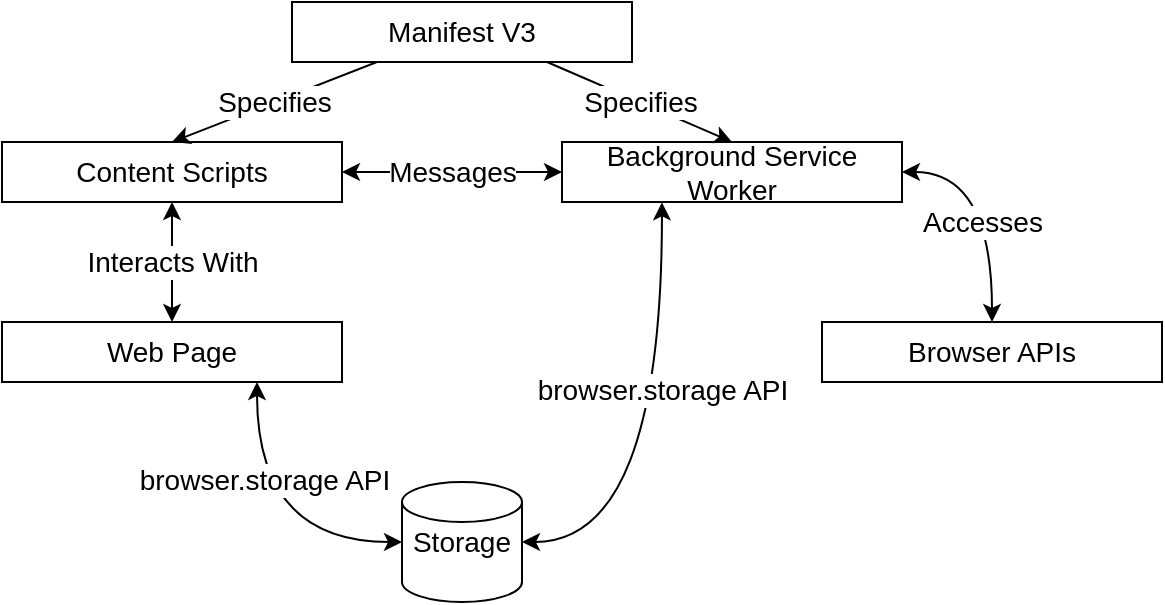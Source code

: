 <mxfile version="24.7.1" type="github">
  <diagram name="Page-1" id="TcUDtdWXRnOh6s9uPquo">
    <mxGraphModel dx="995" dy="664" grid="0" gridSize="10" guides="1" tooltips="1" connect="1" arrows="1" fold="1" page="1" pageScale="1" pageWidth="827" pageHeight="1169" math="0" shadow="0">
      <root>
        <mxCell id="0" />
        <mxCell id="1" parent="0" />
        <mxCell id="z6fCDGyONl_QuYl2OAWZ-1" value="Background Service Worker" style="rounded=0;whiteSpace=wrap;html=1;fontSize=14;" vertex="1" parent="1">
          <mxGeometry x="440" y="360" width="170" height="30" as="geometry" />
        </mxCell>
        <mxCell id="z6fCDGyONl_QuYl2OAWZ-2" value="Manifest V3" style="rounded=0;whiteSpace=wrap;html=1;fontSize=14;" vertex="1" parent="1">
          <mxGeometry x="305" y="290" width="170" height="30" as="geometry" />
        </mxCell>
        <mxCell id="z6fCDGyONl_QuYl2OAWZ-3" value="Content Scripts" style="rounded=0;whiteSpace=wrap;html=1;fontSize=14;" vertex="1" parent="1">
          <mxGeometry x="160" y="360" width="170" height="30" as="geometry" />
        </mxCell>
        <mxCell id="z6fCDGyONl_QuYl2OAWZ-4" value="Specifies" style="curved=1;endArrow=classic;html=1;rounded=0;exitX=0.25;exitY=1;exitDx=0;exitDy=0;entryX=0.5;entryY=0;entryDx=0;entryDy=0;fontSize=14;" edge="1" parent="1" source="z6fCDGyONl_QuYl2OAWZ-2" target="z6fCDGyONl_QuYl2OAWZ-3">
          <mxGeometry width="50" height="50" relative="1" as="geometry">
            <mxPoint x="390" y="440" as="sourcePoint" />
            <mxPoint x="440" y="390" as="targetPoint" />
            <Array as="points" />
          </mxGeometry>
        </mxCell>
        <mxCell id="z6fCDGyONl_QuYl2OAWZ-5" value="Specifies" style="curved=1;endArrow=classic;html=1;rounded=0;exitX=0.75;exitY=1;exitDx=0;exitDy=0;entryX=0.5;entryY=0;entryDx=0;entryDy=0;fontSize=14;" edge="1" parent="1" source="z6fCDGyONl_QuYl2OAWZ-2" target="z6fCDGyONl_QuYl2OAWZ-1">
          <mxGeometry width="50" height="50" relative="1" as="geometry">
            <mxPoint x="423" y="290" as="sourcePoint" />
            <mxPoint x="339" y="400" as="targetPoint" />
            <Array as="points" />
          </mxGeometry>
        </mxCell>
        <mxCell id="z6fCDGyONl_QuYl2OAWZ-8" value="Web Page" style="rounded=0;whiteSpace=wrap;html=1;fontSize=14;" vertex="1" parent="1">
          <mxGeometry x="160" y="450" width="170" height="30" as="geometry" />
        </mxCell>
        <mxCell id="z6fCDGyONl_QuYl2OAWZ-9" value="Interacts With" style="endArrow=classic;startArrow=classic;html=1;rounded=0;exitX=0.5;exitY=0;exitDx=0;exitDy=0;entryX=0.5;entryY=1;entryDx=0;entryDy=0;fontSize=14;" edge="1" parent="1" source="z6fCDGyONl_QuYl2OAWZ-8" target="z6fCDGyONl_QuYl2OAWZ-3">
          <mxGeometry width="50" height="50" relative="1" as="geometry">
            <mxPoint x="390" y="440" as="sourcePoint" />
            <mxPoint x="440" y="390" as="targetPoint" />
          </mxGeometry>
        </mxCell>
        <mxCell id="z6fCDGyONl_QuYl2OAWZ-10" value="Storage" style="strokeWidth=1;html=1;shape=mxgraph.flowchart.database;whiteSpace=wrap;fontSize=14;" vertex="1" parent="1">
          <mxGeometry x="360" y="530" width="60" height="60" as="geometry" />
        </mxCell>
        <mxCell id="z6fCDGyONl_QuYl2OAWZ-11" value="browser.storage API" style="endArrow=classic;startArrow=classic;html=1;rounded=0;exitX=0.75;exitY=1;exitDx=0;exitDy=0;entryX=0;entryY=0.5;entryDx=0;entryDy=0;entryPerimeter=0;edgeStyle=orthogonalEdgeStyle;curved=1;fontSize=14;" edge="1" parent="1" source="z6fCDGyONl_QuYl2OAWZ-8" target="z6fCDGyONl_QuYl2OAWZ-10">
          <mxGeometry x="-0.357" y="3" width="50" height="50" relative="1" as="geometry">
            <mxPoint x="390" y="440" as="sourcePoint" />
            <mxPoint x="440" y="390" as="targetPoint" />
            <mxPoint as="offset" />
          </mxGeometry>
        </mxCell>
        <mxCell id="z6fCDGyONl_QuYl2OAWZ-14" value="browser.storage API" style="endArrow=classic;startArrow=classic;html=1;rounded=0;exitX=0.294;exitY=1.006;exitDx=0;exitDy=0;entryX=1;entryY=0.5;entryDx=0;entryDy=0;entryPerimeter=0;flowAnimation=0;jumpStyle=none;curved=1;edgeStyle=orthogonalEdgeStyle;exitPerimeter=0;fontSize=14;" edge="1" parent="1" source="z6fCDGyONl_QuYl2OAWZ-1" target="z6fCDGyONl_QuYl2OAWZ-10">
          <mxGeometry x="-0.218" width="50" height="50" relative="1" as="geometry">
            <mxPoint x="530" y="495" as="sourcePoint" />
            <mxPoint x="573" y="585" as="targetPoint" />
            <Array as="points">
              <mxPoint x="490" y="560" />
            </Array>
            <mxPoint as="offset" />
          </mxGeometry>
        </mxCell>
        <mxCell id="z6fCDGyONl_QuYl2OAWZ-15" value="Messages" style="endArrow=classic;startArrow=classic;html=1;rounded=0;exitX=0;exitY=0.5;exitDx=0;exitDy=0;entryX=1;entryY=0.5;entryDx=0;entryDy=0;fontSize=14;" edge="1" parent="1" source="z6fCDGyONl_QuYl2OAWZ-1" target="z6fCDGyONl_QuYl2OAWZ-3">
          <mxGeometry width="50" height="50" relative="1" as="geometry">
            <mxPoint x="543" y="430" as="sourcePoint" />
            <mxPoint x="485" y="640" as="targetPoint" />
          </mxGeometry>
        </mxCell>
        <mxCell id="z6fCDGyONl_QuYl2OAWZ-16" value="Browser APIs" style="rounded=0;whiteSpace=wrap;html=1;fontSize=14;" vertex="1" parent="1">
          <mxGeometry x="570" y="450" width="170" height="30" as="geometry" />
        </mxCell>
        <mxCell id="z6fCDGyONl_QuYl2OAWZ-17" value="Accesses" style="endArrow=classic;startArrow=classic;html=1;rounded=0;exitX=1;exitY=0.5;exitDx=0;exitDy=0;entryX=0.5;entryY=0;entryDx=0;entryDy=0;edgeStyle=orthogonalEdgeStyle;curved=1;fontSize=14;" edge="1" parent="1" source="z6fCDGyONl_QuYl2OAWZ-1" target="z6fCDGyONl_QuYl2OAWZ-16">
          <mxGeometry x="0.167" y="-5" width="50" height="50" relative="1" as="geometry">
            <mxPoint x="390" y="440" as="sourcePoint" />
            <mxPoint x="440" y="390" as="targetPoint" />
            <Array as="points">
              <mxPoint x="655" y="375" />
            </Array>
            <mxPoint as="offset" />
          </mxGeometry>
        </mxCell>
      </root>
    </mxGraphModel>
  </diagram>
</mxfile>

